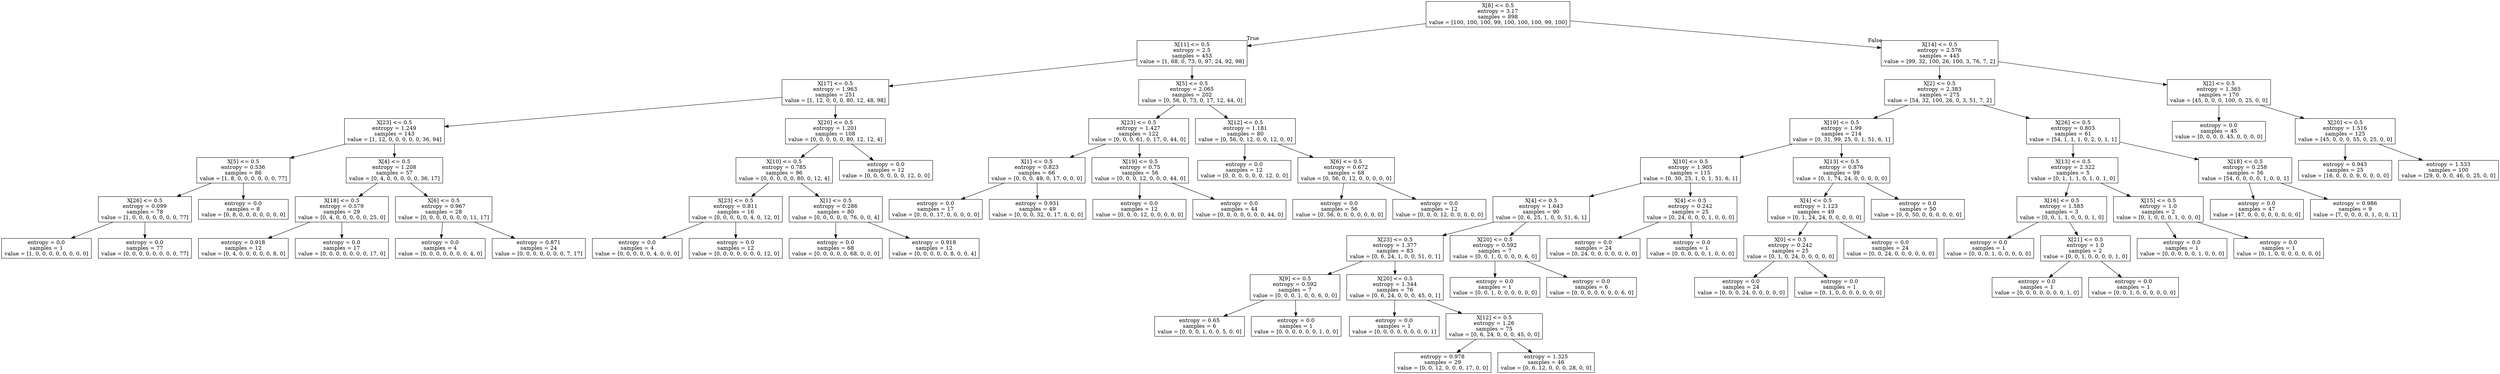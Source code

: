 digraph Tree {
node [shape=box] ;
0 [label="X[8] <= 0.5\nentropy = 3.17\nsamples = 898\nvalue = [100, 100, 100, 99, 100, 100, 100, 99, 100]"] ;
1 [label="X[11] <= 0.5\nentropy = 2.5\nsamples = 453\nvalue = [1, 68, 0, 73, 0, 97, 24, 92, 98]"] ;
0 -> 1 [labeldistance=2.5, labelangle=45, headlabel="True"] ;
2 [label="X[17] <= 0.5\nentropy = 1.963\nsamples = 251\nvalue = [1, 12, 0, 0, 0, 80, 12, 48, 98]"] ;
1 -> 2 ;
3 [label="X[23] <= 0.5\nentropy = 1.249\nsamples = 143\nvalue = [1, 12, 0, 0, 0, 0, 0, 36, 94]"] ;
2 -> 3 ;
4 [label="X[5] <= 0.5\nentropy = 0.536\nsamples = 86\nvalue = [1, 8, 0, 0, 0, 0, 0, 0, 77]"] ;
3 -> 4 ;
5 [label="X[26] <= 0.5\nentropy = 0.099\nsamples = 78\nvalue = [1, 0, 0, 0, 0, 0, 0, 0, 77]"] ;
4 -> 5 ;
6 [label="entropy = 0.0\nsamples = 1\nvalue = [1, 0, 0, 0, 0, 0, 0, 0, 0]"] ;
5 -> 6 ;
7 [label="entropy = 0.0\nsamples = 77\nvalue = [0, 0, 0, 0, 0, 0, 0, 0, 77]"] ;
5 -> 7 ;
8 [label="entropy = 0.0\nsamples = 8\nvalue = [0, 8, 0, 0, 0, 0, 0, 0, 0]"] ;
4 -> 8 ;
9 [label="X[4] <= 0.5\nentropy = 1.208\nsamples = 57\nvalue = [0, 4, 0, 0, 0, 0, 0, 36, 17]"] ;
3 -> 9 ;
10 [label="X[18] <= 0.5\nentropy = 0.579\nsamples = 29\nvalue = [0, 4, 0, 0, 0, 0, 0, 25, 0]"] ;
9 -> 10 ;
11 [label="entropy = 0.918\nsamples = 12\nvalue = [0, 4, 0, 0, 0, 0, 0, 8, 0]"] ;
10 -> 11 ;
12 [label="entropy = 0.0\nsamples = 17\nvalue = [0, 0, 0, 0, 0, 0, 0, 17, 0]"] ;
10 -> 12 ;
13 [label="X[6] <= 0.5\nentropy = 0.967\nsamples = 28\nvalue = [0, 0, 0, 0, 0, 0, 0, 11, 17]"] ;
9 -> 13 ;
14 [label="entropy = 0.0\nsamples = 4\nvalue = [0, 0, 0, 0, 0, 0, 0, 4, 0]"] ;
13 -> 14 ;
15 [label="entropy = 0.871\nsamples = 24\nvalue = [0, 0, 0, 0, 0, 0, 0, 7, 17]"] ;
13 -> 15 ;
16 [label="X[20] <= 0.5\nentropy = 1.201\nsamples = 108\nvalue = [0, 0, 0, 0, 0, 80, 12, 12, 4]"] ;
2 -> 16 ;
17 [label="X[10] <= 0.5\nentropy = 0.785\nsamples = 96\nvalue = [0, 0, 0, 0, 0, 80, 0, 12, 4]"] ;
16 -> 17 ;
18 [label="X[23] <= 0.5\nentropy = 0.811\nsamples = 16\nvalue = [0, 0, 0, 0, 0, 4, 0, 12, 0]"] ;
17 -> 18 ;
19 [label="entropy = 0.0\nsamples = 4\nvalue = [0, 0, 0, 0, 0, 4, 0, 0, 0]"] ;
18 -> 19 ;
20 [label="entropy = 0.0\nsamples = 12\nvalue = [0, 0, 0, 0, 0, 0, 0, 12, 0]"] ;
18 -> 20 ;
21 [label="X[1] <= 0.5\nentropy = 0.286\nsamples = 80\nvalue = [0, 0, 0, 0, 0, 76, 0, 0, 4]"] ;
17 -> 21 ;
22 [label="entropy = 0.0\nsamples = 68\nvalue = [0, 0, 0, 0, 0, 68, 0, 0, 0]"] ;
21 -> 22 ;
23 [label="entropy = 0.918\nsamples = 12\nvalue = [0, 0, 0, 0, 0, 8, 0, 0, 4]"] ;
21 -> 23 ;
24 [label="entropy = 0.0\nsamples = 12\nvalue = [0, 0, 0, 0, 0, 0, 12, 0, 0]"] ;
16 -> 24 ;
25 [label="X[5] <= 0.5\nentropy = 2.065\nsamples = 202\nvalue = [0, 56, 0, 73, 0, 17, 12, 44, 0]"] ;
1 -> 25 ;
26 [label="X[23] <= 0.5\nentropy = 1.427\nsamples = 122\nvalue = [0, 0, 0, 61, 0, 17, 0, 44, 0]"] ;
25 -> 26 ;
27 [label="X[1] <= 0.5\nentropy = 0.823\nsamples = 66\nvalue = [0, 0, 0, 49, 0, 17, 0, 0, 0]"] ;
26 -> 27 ;
28 [label="entropy = 0.0\nsamples = 17\nvalue = [0, 0, 0, 17, 0, 0, 0, 0, 0]"] ;
27 -> 28 ;
29 [label="entropy = 0.931\nsamples = 49\nvalue = [0, 0, 0, 32, 0, 17, 0, 0, 0]"] ;
27 -> 29 ;
30 [label="X[19] <= 0.5\nentropy = 0.75\nsamples = 56\nvalue = [0, 0, 0, 12, 0, 0, 0, 44, 0]"] ;
26 -> 30 ;
31 [label="entropy = 0.0\nsamples = 12\nvalue = [0, 0, 0, 12, 0, 0, 0, 0, 0]"] ;
30 -> 31 ;
32 [label="entropy = 0.0\nsamples = 44\nvalue = [0, 0, 0, 0, 0, 0, 0, 44, 0]"] ;
30 -> 32 ;
33 [label="X[12] <= 0.5\nentropy = 1.181\nsamples = 80\nvalue = [0, 56, 0, 12, 0, 0, 12, 0, 0]"] ;
25 -> 33 ;
34 [label="entropy = 0.0\nsamples = 12\nvalue = [0, 0, 0, 0, 0, 0, 12, 0, 0]"] ;
33 -> 34 ;
35 [label="X[6] <= 0.5\nentropy = 0.672\nsamples = 68\nvalue = [0, 56, 0, 12, 0, 0, 0, 0, 0]"] ;
33 -> 35 ;
36 [label="entropy = 0.0\nsamples = 56\nvalue = [0, 56, 0, 0, 0, 0, 0, 0, 0]"] ;
35 -> 36 ;
37 [label="entropy = 0.0\nsamples = 12\nvalue = [0, 0, 0, 12, 0, 0, 0, 0, 0]"] ;
35 -> 37 ;
38 [label="X[14] <= 0.5\nentropy = 2.576\nsamples = 445\nvalue = [99, 32, 100, 26, 100, 3, 76, 7, 2]"] ;
0 -> 38 [labeldistance=2.5, labelangle=-45, headlabel="False"] ;
39 [label="X[2] <= 0.5\nentropy = 2.383\nsamples = 275\nvalue = [54, 32, 100, 26, 0, 3, 51, 7, 2]"] ;
38 -> 39 ;
40 [label="X[19] <= 0.5\nentropy = 1.99\nsamples = 214\nvalue = [0, 31, 99, 25, 0, 1, 51, 6, 1]"] ;
39 -> 40 ;
41 [label="X[10] <= 0.5\nentropy = 1.905\nsamples = 115\nvalue = [0, 30, 25, 1, 0, 1, 51, 6, 1]"] ;
40 -> 41 ;
42 [label="X[4] <= 0.5\nentropy = 1.643\nsamples = 90\nvalue = [0, 6, 25, 1, 0, 0, 51, 6, 1]"] ;
41 -> 42 ;
43 [label="X[23] <= 0.5\nentropy = 1.377\nsamples = 83\nvalue = [0, 6, 24, 1, 0, 0, 51, 0, 1]"] ;
42 -> 43 ;
44 [label="X[9] <= 0.5\nentropy = 0.592\nsamples = 7\nvalue = [0, 0, 0, 1, 0, 0, 6, 0, 0]"] ;
43 -> 44 ;
45 [label="entropy = 0.65\nsamples = 6\nvalue = [0, 0, 0, 1, 0, 0, 5, 0, 0]"] ;
44 -> 45 ;
46 [label="entropy = 0.0\nsamples = 1\nvalue = [0, 0, 0, 0, 0, 0, 1, 0, 0]"] ;
44 -> 46 ;
47 [label="X[20] <= 0.5\nentropy = 1.344\nsamples = 76\nvalue = [0, 6, 24, 0, 0, 0, 45, 0, 1]"] ;
43 -> 47 ;
48 [label="entropy = 0.0\nsamples = 1\nvalue = [0, 0, 0, 0, 0, 0, 0, 0, 1]"] ;
47 -> 48 ;
49 [label="X[12] <= 0.5\nentropy = 1.26\nsamples = 75\nvalue = [0, 6, 24, 0, 0, 0, 45, 0, 0]"] ;
47 -> 49 ;
50 [label="entropy = 0.978\nsamples = 29\nvalue = [0, 0, 12, 0, 0, 0, 17, 0, 0]"] ;
49 -> 50 ;
51 [label="entropy = 1.325\nsamples = 46\nvalue = [0, 6, 12, 0, 0, 0, 28, 0, 0]"] ;
49 -> 51 ;
52 [label="X[20] <= 0.5\nentropy = 0.592\nsamples = 7\nvalue = [0, 0, 1, 0, 0, 0, 0, 6, 0]"] ;
42 -> 52 ;
53 [label="entropy = 0.0\nsamples = 1\nvalue = [0, 0, 1, 0, 0, 0, 0, 0, 0]"] ;
52 -> 53 ;
54 [label="entropy = 0.0\nsamples = 6\nvalue = [0, 0, 0, 0, 0, 0, 0, 6, 0]"] ;
52 -> 54 ;
55 [label="X[4] <= 0.5\nentropy = 0.242\nsamples = 25\nvalue = [0, 24, 0, 0, 0, 1, 0, 0, 0]"] ;
41 -> 55 ;
56 [label="entropy = 0.0\nsamples = 24\nvalue = [0, 24, 0, 0, 0, 0, 0, 0, 0]"] ;
55 -> 56 ;
57 [label="entropy = 0.0\nsamples = 1\nvalue = [0, 0, 0, 0, 0, 1, 0, 0, 0]"] ;
55 -> 57 ;
58 [label="X[13] <= 0.5\nentropy = 0.876\nsamples = 99\nvalue = [0, 1, 74, 24, 0, 0, 0, 0, 0]"] ;
40 -> 58 ;
59 [label="X[4] <= 0.5\nentropy = 1.123\nsamples = 49\nvalue = [0, 1, 24, 24, 0, 0, 0, 0, 0]"] ;
58 -> 59 ;
60 [label="X[0] <= 0.5\nentropy = 0.242\nsamples = 25\nvalue = [0, 1, 0, 24, 0, 0, 0, 0, 0]"] ;
59 -> 60 ;
61 [label="entropy = 0.0\nsamples = 24\nvalue = [0, 0, 0, 24, 0, 0, 0, 0, 0]"] ;
60 -> 61 ;
62 [label="entropy = 0.0\nsamples = 1\nvalue = [0, 1, 0, 0, 0, 0, 0, 0, 0]"] ;
60 -> 62 ;
63 [label="entropy = 0.0\nsamples = 24\nvalue = [0, 0, 24, 0, 0, 0, 0, 0, 0]"] ;
59 -> 63 ;
64 [label="entropy = 0.0\nsamples = 50\nvalue = [0, 0, 50, 0, 0, 0, 0, 0, 0]"] ;
58 -> 64 ;
65 [label="X[26] <= 0.5\nentropy = 0.803\nsamples = 61\nvalue = [54, 1, 1, 1, 0, 2, 0, 1, 1]"] ;
39 -> 65 ;
66 [label="X[13] <= 0.5\nentropy = 2.322\nsamples = 5\nvalue = [0, 1, 1, 1, 0, 1, 0, 1, 0]"] ;
65 -> 66 ;
67 [label="X[16] <= 0.5\nentropy = 1.585\nsamples = 3\nvalue = [0, 0, 1, 1, 0, 0, 0, 1, 0]"] ;
66 -> 67 ;
68 [label="entropy = 0.0\nsamples = 1\nvalue = [0, 0, 0, 1, 0, 0, 0, 0, 0]"] ;
67 -> 68 ;
69 [label="X[21] <= 0.5\nentropy = 1.0\nsamples = 2\nvalue = [0, 0, 1, 0, 0, 0, 0, 1, 0]"] ;
67 -> 69 ;
70 [label="entropy = 0.0\nsamples = 1\nvalue = [0, 0, 0, 0, 0, 0, 0, 1, 0]"] ;
69 -> 70 ;
71 [label="entropy = 0.0\nsamples = 1\nvalue = [0, 0, 1, 0, 0, 0, 0, 0, 0]"] ;
69 -> 71 ;
72 [label="X[15] <= 0.5\nentropy = 1.0\nsamples = 2\nvalue = [0, 1, 0, 0, 0, 1, 0, 0, 0]"] ;
66 -> 72 ;
73 [label="entropy = 0.0\nsamples = 1\nvalue = [0, 0, 0, 0, 0, 1, 0, 0, 0]"] ;
72 -> 73 ;
74 [label="entropy = 0.0\nsamples = 1\nvalue = [0, 1, 0, 0, 0, 0, 0, 0, 0]"] ;
72 -> 74 ;
75 [label="X[18] <= 0.5\nentropy = 0.258\nsamples = 56\nvalue = [54, 0, 0, 0, 0, 1, 0, 0, 1]"] ;
65 -> 75 ;
76 [label="entropy = 0.0\nsamples = 47\nvalue = [47, 0, 0, 0, 0, 0, 0, 0, 0]"] ;
75 -> 76 ;
77 [label="entropy = 0.986\nsamples = 9\nvalue = [7, 0, 0, 0, 0, 1, 0, 0, 1]"] ;
75 -> 77 ;
78 [label="X[2] <= 0.5\nentropy = 1.365\nsamples = 170\nvalue = [45, 0, 0, 0, 100, 0, 25, 0, 0]"] ;
38 -> 78 ;
79 [label="entropy = 0.0\nsamples = 45\nvalue = [0, 0, 0, 0, 45, 0, 0, 0, 0]"] ;
78 -> 79 ;
80 [label="X[20] <= 0.5\nentropy = 1.516\nsamples = 125\nvalue = [45, 0, 0, 0, 55, 0, 25, 0, 0]"] ;
78 -> 80 ;
81 [label="entropy = 0.943\nsamples = 25\nvalue = [16, 0, 0, 0, 9, 0, 0, 0, 0]"] ;
80 -> 81 ;
82 [label="entropy = 1.533\nsamples = 100\nvalue = [29, 0, 0, 0, 46, 0, 25, 0, 0]"] ;
80 -> 82 ;
}